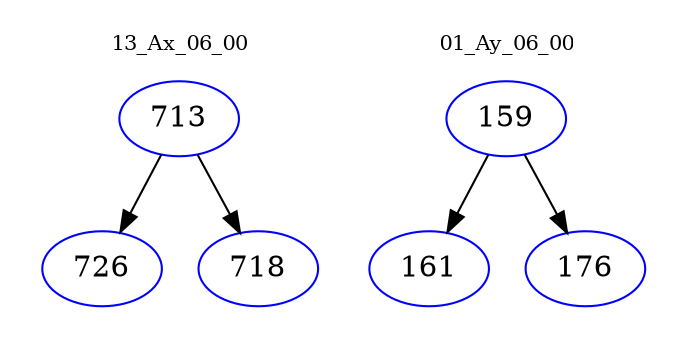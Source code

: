 digraph{
subgraph cluster_0 {
color = white
label = "13_Ax_06_00";
fontsize=10;
T0_713 [label="713", color="blue"]
T0_713 -> T0_726 [color="black"]
T0_726 [label="726", color="blue"]
T0_713 -> T0_718 [color="black"]
T0_718 [label="718", color="blue"]
}
subgraph cluster_1 {
color = white
label = "01_Ay_06_00";
fontsize=10;
T1_159 [label="159", color="blue"]
T1_159 -> T1_161 [color="black"]
T1_161 [label="161", color="blue"]
T1_159 -> T1_176 [color="black"]
T1_176 [label="176", color="blue"]
}
}
